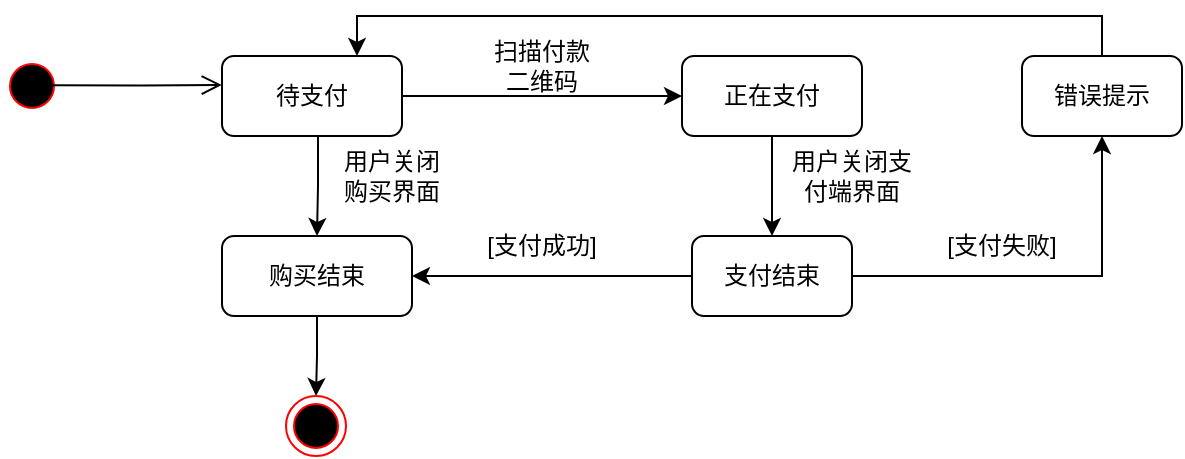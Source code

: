 <mxfile version="16.1.0" type="github">
  <diagram id="w8jrUzrfW57wzdJFS5TI" name="Page-1">
    <mxGraphModel dx="741" dy="351" grid="1" gridSize="10" guides="1" tooltips="1" connect="1" arrows="1" fold="1" page="1" pageScale="1" pageWidth="3300" pageHeight="4681" math="0" shadow="0">
      <root>
        <mxCell id="0" />
        <mxCell id="1" parent="0" />
        <mxCell id="NJuoRJdqJRR7eIrD5jr--8" style="edgeStyle=orthogonalEdgeStyle;rounded=0;orthogonalLoop=1;jettySize=auto;html=1;entryX=0;entryY=0.5;entryDx=0;entryDy=0;" edge="1" parent="1" source="NJuoRJdqJRR7eIrD5jr--1" target="NJuoRJdqJRR7eIrD5jr--6">
          <mxGeometry relative="1" as="geometry" />
        </mxCell>
        <mxCell id="NJuoRJdqJRR7eIrD5jr--17" style="edgeStyle=orthogonalEdgeStyle;rounded=0;orthogonalLoop=1;jettySize=auto;html=1;entryX=0.5;entryY=0;entryDx=0;entryDy=0;" edge="1" parent="1" source="NJuoRJdqJRR7eIrD5jr--1" target="NJuoRJdqJRR7eIrD5jr--2">
          <mxGeometry relative="1" as="geometry">
            <mxPoint x="515" y="300" as="targetPoint" />
            <Array as="points">
              <mxPoint x="518" y="285" />
              <mxPoint x="518" y="285" />
            </Array>
          </mxGeometry>
        </mxCell>
        <mxCell id="NJuoRJdqJRR7eIrD5jr--1" value="待支付" style="rounded=1;whiteSpace=wrap;html=1;" vertex="1" parent="1">
          <mxGeometry x="470" y="220" width="90" height="40" as="geometry" />
        </mxCell>
        <mxCell id="NJuoRJdqJRR7eIrD5jr--25" style="edgeStyle=orthogonalEdgeStyle;rounded=0;orthogonalLoop=1;jettySize=auto;html=1;entryX=0.5;entryY=0;entryDx=0;entryDy=0;" edge="1" parent="1" source="NJuoRJdqJRR7eIrD5jr--2" target="NJuoRJdqJRR7eIrD5jr--22">
          <mxGeometry relative="1" as="geometry" />
        </mxCell>
        <mxCell id="NJuoRJdqJRR7eIrD5jr--2" value="购买结束" style="rounded=1;whiteSpace=wrap;html=1;" vertex="1" parent="1">
          <mxGeometry x="470" y="310" width="95" height="40" as="geometry" />
        </mxCell>
        <mxCell id="NJuoRJdqJRR7eIrD5jr--10" style="edgeStyle=orthogonalEdgeStyle;rounded=0;orthogonalLoop=1;jettySize=auto;html=1;entryX=0.5;entryY=0;entryDx=0;entryDy=0;" edge="1" parent="1" source="NJuoRJdqJRR7eIrD5jr--6" target="NJuoRJdqJRR7eIrD5jr--9">
          <mxGeometry relative="1" as="geometry" />
        </mxCell>
        <mxCell id="NJuoRJdqJRR7eIrD5jr--6" value="正在支付" style="rounded=1;whiteSpace=wrap;html=1;fillColor=#FFFFFF;" vertex="1" parent="1">
          <mxGeometry x="700" y="220" width="90" height="40" as="geometry" />
        </mxCell>
        <mxCell id="NJuoRJdqJRR7eIrD5jr--13" style="edgeStyle=orthogonalEdgeStyle;rounded=0;orthogonalLoop=1;jettySize=auto;html=1;entryX=1;entryY=0.5;entryDx=0;entryDy=0;" edge="1" parent="1" source="NJuoRJdqJRR7eIrD5jr--9" target="NJuoRJdqJRR7eIrD5jr--2">
          <mxGeometry relative="1" as="geometry" />
        </mxCell>
        <mxCell id="NJuoRJdqJRR7eIrD5jr--16" style="edgeStyle=orthogonalEdgeStyle;rounded=0;orthogonalLoop=1;jettySize=auto;html=1;entryX=0.5;entryY=1;entryDx=0;entryDy=0;" edge="1" parent="1" source="NJuoRJdqJRR7eIrD5jr--9" target="NJuoRJdqJRR7eIrD5jr--11">
          <mxGeometry relative="1" as="geometry" />
        </mxCell>
        <mxCell id="NJuoRJdqJRR7eIrD5jr--9" value="支付结束" style="rounded=1;whiteSpace=wrap;html=1;fillColor=#FFFFFF;" vertex="1" parent="1">
          <mxGeometry x="705" y="310" width="80" height="40" as="geometry" />
        </mxCell>
        <mxCell id="NJuoRJdqJRR7eIrD5jr--12" style="edgeStyle=orthogonalEdgeStyle;rounded=0;orthogonalLoop=1;jettySize=auto;html=1;entryX=0.75;entryY=0;entryDx=0;entryDy=0;" edge="1" parent="1" source="NJuoRJdqJRR7eIrD5jr--11" target="NJuoRJdqJRR7eIrD5jr--1">
          <mxGeometry relative="1" as="geometry">
            <Array as="points">
              <mxPoint x="910" y="200" />
              <mxPoint x="538" y="200" />
            </Array>
          </mxGeometry>
        </mxCell>
        <mxCell id="NJuoRJdqJRR7eIrD5jr--11" value="错误提示" style="rounded=1;whiteSpace=wrap;html=1;fillColor=#FFFFFF;" vertex="1" parent="1">
          <mxGeometry x="870" y="220" width="80" height="40" as="geometry" />
        </mxCell>
        <mxCell id="NJuoRJdqJRR7eIrD5jr--20" value="" style="ellipse;html=1;shape=startState;fillColor=#000000;strokeColor=#ff0000;" vertex="1" parent="1">
          <mxGeometry x="360" y="220" width="30" height="30" as="geometry" />
        </mxCell>
        <mxCell id="NJuoRJdqJRR7eIrD5jr--21" value="" style="edgeStyle=orthogonalEdgeStyle;html=1;verticalAlign=bottom;endArrow=open;endSize=8;strokeColor=#000000;rounded=0;entryX=-0.001;entryY=0.362;entryDx=0;entryDy=0;entryPerimeter=0;exitX=0.851;exitY=0.489;exitDx=0;exitDy=0;exitPerimeter=0;" edge="1" source="NJuoRJdqJRR7eIrD5jr--20" parent="1" target="NJuoRJdqJRR7eIrD5jr--1">
          <mxGeometry relative="1" as="geometry">
            <mxPoint x="460" y="240" as="targetPoint" />
          </mxGeometry>
        </mxCell>
        <mxCell id="NJuoRJdqJRR7eIrD5jr--22" value="" style="ellipse;html=1;shape=endState;fillColor=#000000;strokeColor=#ff0000;" vertex="1" parent="1">
          <mxGeometry x="502" y="390" width="30" height="30" as="geometry" />
        </mxCell>
        <mxCell id="NJuoRJdqJRR7eIrD5jr--26" value="扫描付款二维码" style="text;html=1;strokeColor=none;fillColor=none;align=center;verticalAlign=middle;whiteSpace=wrap;rounded=0;" vertex="1" parent="1">
          <mxGeometry x="600" y="210" width="60" height="30" as="geometry" />
        </mxCell>
        <mxCell id="NJuoRJdqJRR7eIrD5jr--27" value="用户关闭支付端界面" style="text;html=1;strokeColor=none;fillColor=none;align=center;verticalAlign=middle;whiteSpace=wrap;rounded=0;" vertex="1" parent="1">
          <mxGeometry x="750" y="270" width="70" height="20" as="geometry" />
        </mxCell>
        <mxCell id="NJuoRJdqJRR7eIrD5jr--28" value="[支付失败]" style="text;html=1;strokeColor=none;fillColor=none;align=center;verticalAlign=middle;whiteSpace=wrap;rounded=0;" vertex="1" parent="1">
          <mxGeometry x="830" y="300" width="60" height="30" as="geometry" />
        </mxCell>
        <mxCell id="NJuoRJdqJRR7eIrD5jr--29" value="[支付成功]" style="text;html=1;strokeColor=none;fillColor=none;align=center;verticalAlign=middle;whiteSpace=wrap;rounded=0;" vertex="1" parent="1">
          <mxGeometry x="600" y="300" width="60" height="30" as="geometry" />
        </mxCell>
        <mxCell id="NJuoRJdqJRR7eIrD5jr--30" value="用户关闭购买界面" style="text;html=1;strokeColor=none;fillColor=none;align=center;verticalAlign=middle;whiteSpace=wrap;rounded=0;" vertex="1" parent="1">
          <mxGeometry x="530" y="270" width="50" height="20" as="geometry" />
        </mxCell>
      </root>
    </mxGraphModel>
  </diagram>
</mxfile>
